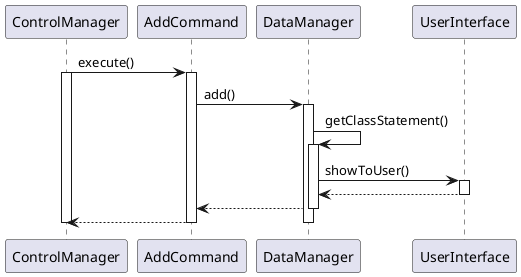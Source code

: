 @startuml
ControlManager -> AddCommand: execute()
activate ControlManager

activate AddCommand
AddCommand -> DataManager: add()
activate DataManager
DataManager -> DataManager: getClassStatement()
activate DataManager
DataManager -> UserInterface: showToUser()
activate UserInterface
UserInterface --> DataManager
deactivate UserInterface
DataManager --> AddCommand
deactivate DataManager
AddCommand --> ControlManager
deactivate AddCommand
deactivate DataManager

deactivate ControlManager
@enduml